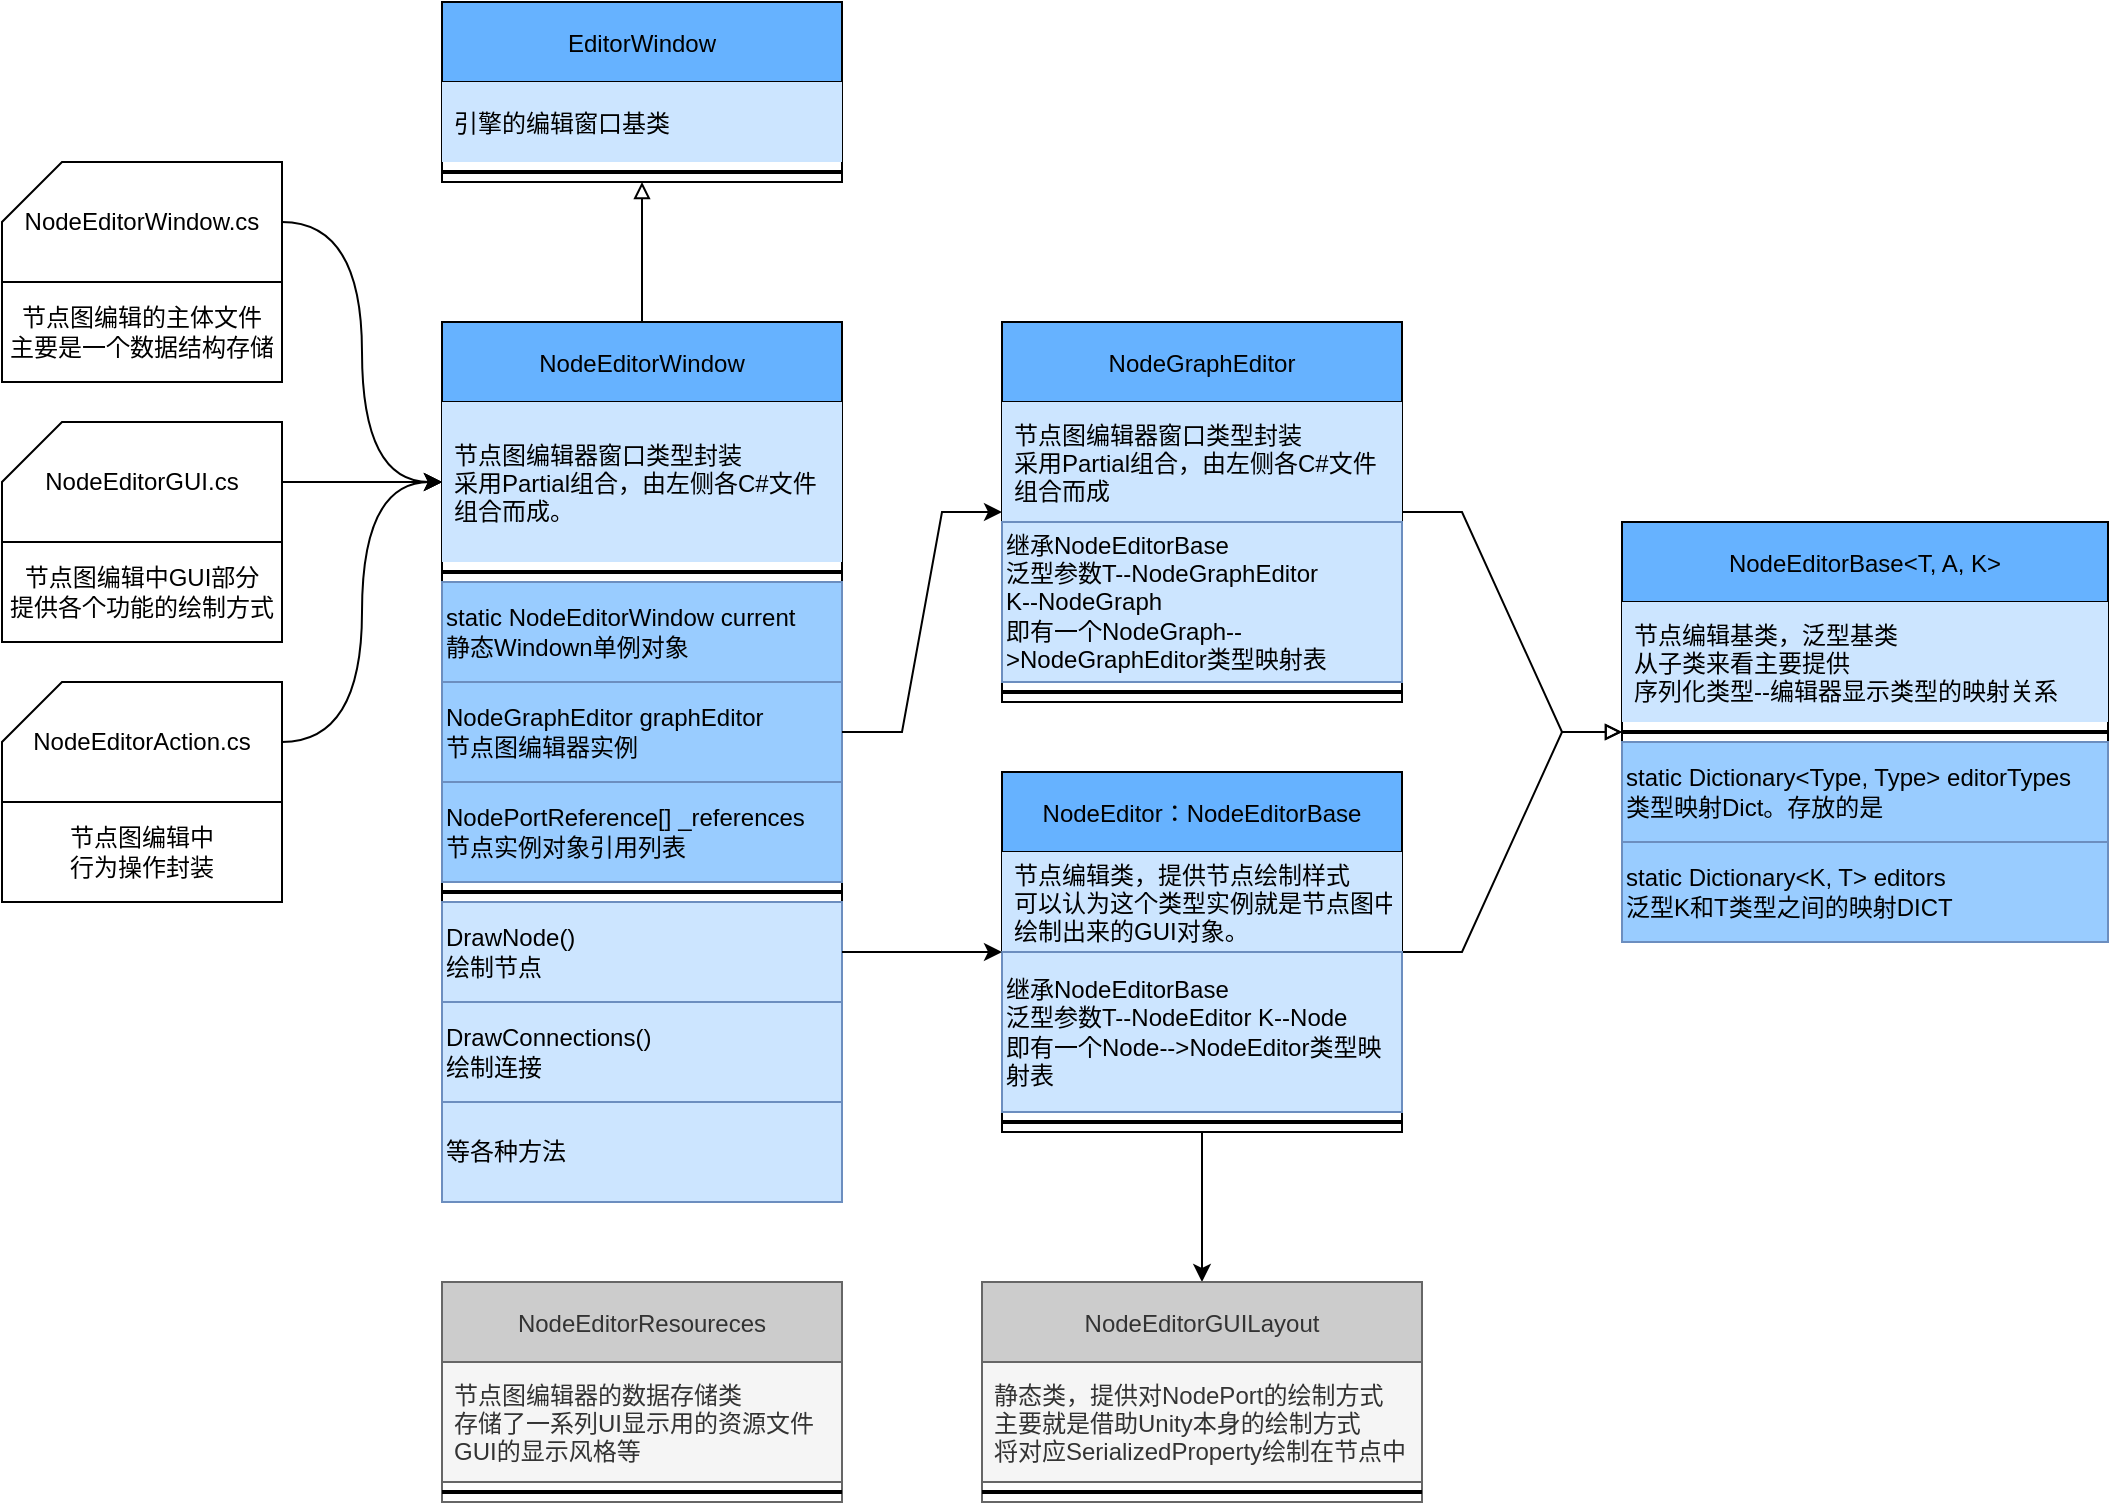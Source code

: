 <mxfile version="16.0.2" type="device"><diagram id="Glua4RfAFHI6mpq_D1HX" name="第 1 页"><mxGraphModel dx="1422" dy="865" grid="1" gridSize="10" guides="1" tooltips="1" connect="1" arrows="1" fold="1" page="1" pageScale="1" pageWidth="827" pageHeight="1169" math="0" shadow="0"><root><mxCell id="0"/><mxCell id="1" parent="0"/><mxCell id="twPv0UbH2hJVoIsq_OOd-16" style="edgeStyle=orthogonalEdgeStyle;rounded=0;orthogonalLoop=1;jettySize=auto;html=1;endArrow=block;endFill=0;" edge="1" parent="1" source="twPv0UbH2hJVoIsq_OOd-1" target="twPv0UbH2hJVoIsq_OOd-11"><mxGeometry relative="1" as="geometry"/></mxCell><mxCell id="twPv0UbH2hJVoIsq_OOd-1" value="NodeEditorWindow" style="swimlane;fontStyle=0;childLayout=stackLayout;horizontal=1;startSize=40;horizontalStack=0;resizeParent=1;resizeParentMax=0;resizeLast=0;collapsible=1;marginBottom=0;fillColor=#66B2FF;" vertex="1" parent="1"><mxGeometry x="280" y="360" width="200" height="440" as="geometry"/></mxCell><mxCell id="twPv0UbH2hJVoIsq_OOd-2" value="节点图编辑器窗口类型封装&#10;采用Partial组合，由左侧各C#文件&#10;组合而成。" style="text;strokeColor=none;fillColor=#CCE5FF;align=left;verticalAlign=middle;spacingLeft=4;spacingRight=4;overflow=hidden;points=[[0,0.5],[1,0.5]];portConstraint=eastwest;rotatable=0;" vertex="1" parent="twPv0UbH2hJVoIsq_OOd-1"><mxGeometry y="40" width="200" height="80" as="geometry"/></mxCell><mxCell id="twPv0UbH2hJVoIsq_OOd-6" value="" style="line;strokeWidth=2;html=1;" vertex="1" parent="twPv0UbH2hJVoIsq_OOd-1"><mxGeometry y="120" width="200" height="10" as="geometry"/></mxCell><mxCell id="twPv0UbH2hJVoIsq_OOd-46" value="&lt;div&gt;&lt;span&gt;static NodeEditorWindow current&lt;br&gt;静态Windown单例对象&lt;/span&gt;&lt;/div&gt;" style="rounded=0;whiteSpace=wrap;html=1;fillColor=#99CCFF;align=left;strokeColor=#6c8ebf;" vertex="1" parent="twPv0UbH2hJVoIsq_OOd-1"><mxGeometry y="130" width="200" height="50" as="geometry"/></mxCell><mxCell id="twPv0UbH2hJVoIsq_OOd-47" value="&lt;span style=&quot;&quot;&gt;NodeGraphEditor graphEditor&lt;/span&gt;&lt;br style=&quot;padding: 0px; margin: 0px;&quot;&gt;&lt;span style=&quot;&quot;&gt;节点图编辑器实例&lt;/span&gt;" style="rounded=0;whiteSpace=wrap;html=1;fillColor=#99CCFF;align=left;strokeColor=#6c8ebf;" vertex="1" parent="twPv0UbH2hJVoIsq_OOd-1"><mxGeometry y="180" width="200" height="50" as="geometry"/></mxCell><mxCell id="twPv0UbH2hJVoIsq_OOd-48" value="NodePortReference[] _references&lt;br style=&quot;padding: 0px ; margin: 0px&quot;&gt;&lt;span&gt;节点实例对象引用列表&lt;/span&gt;" style="rounded=0;whiteSpace=wrap;html=1;fillColor=#99CCFF;align=left;strokeColor=#6c8ebf;" vertex="1" parent="twPv0UbH2hJVoIsq_OOd-1"><mxGeometry y="230" width="200" height="50" as="geometry"/></mxCell><mxCell id="twPv0UbH2hJVoIsq_OOd-53" value="" style="line;strokeWidth=2;html=1;" vertex="1" parent="twPv0UbH2hJVoIsq_OOd-1"><mxGeometry y="280" width="200" height="10" as="geometry"/></mxCell><mxCell id="twPv0UbH2hJVoIsq_OOd-54" value="DrawNode()&lt;br&gt;绘制节点" style="rounded=0;whiteSpace=wrap;html=1;fillColor=#CCE5FF;align=left;strokeColor=#6c8ebf;" vertex="1" parent="twPv0UbH2hJVoIsq_OOd-1"><mxGeometry y="290" width="200" height="50" as="geometry"/></mxCell><mxCell id="twPv0UbH2hJVoIsq_OOd-58" value="DrawConnections()&lt;br&gt;绘制连接" style="rounded=0;whiteSpace=wrap;html=1;fillColor=#CCE5FF;align=left;strokeColor=#6c8ebf;" vertex="1" parent="twPv0UbH2hJVoIsq_OOd-1"><mxGeometry y="340" width="200" height="50" as="geometry"/></mxCell><mxCell id="twPv0UbH2hJVoIsq_OOd-59" value="等各种方法" style="rounded=0;whiteSpace=wrap;html=1;fillColor=#CCE5FF;align=left;strokeColor=#6c8ebf;" vertex="1" parent="twPv0UbH2hJVoIsq_OOd-1"><mxGeometry y="390" width="200" height="50" as="geometry"/></mxCell><mxCell id="twPv0UbH2hJVoIsq_OOd-10" value="" style="group" vertex="1" connectable="0" parent="1"><mxGeometry x="60" y="280" width="140" height="110" as="geometry"/></mxCell><mxCell id="twPv0UbH2hJVoIsq_OOd-7" value="NodeEditorWindow.cs" style="shape=card;whiteSpace=wrap;html=1;" vertex="1" parent="twPv0UbH2hJVoIsq_OOd-10"><mxGeometry width="140" height="60" as="geometry"/></mxCell><mxCell id="twPv0UbH2hJVoIsq_OOd-9" value="节点图编辑的主体文件&lt;br&gt;主要是一个数据结构存储" style="rounded=0;whiteSpace=wrap;html=1;" vertex="1" parent="twPv0UbH2hJVoIsq_OOd-10"><mxGeometry y="60" width="140" height="50" as="geometry"/></mxCell><mxCell id="twPv0UbH2hJVoIsq_OOd-11" value="EditorWindow" style="swimlane;fontStyle=0;childLayout=stackLayout;horizontal=1;startSize=40;horizontalStack=0;resizeParent=1;resizeParentMax=0;resizeLast=0;collapsible=1;marginBottom=0;fillColor=#66B2FF;" vertex="1" parent="1"><mxGeometry x="280" y="200" width="200" height="90" as="geometry"/></mxCell><mxCell id="twPv0UbH2hJVoIsq_OOd-12" value="引擎的编辑窗口基类" style="text;strokeColor=none;fillColor=#CCE5FF;align=left;verticalAlign=middle;spacingLeft=4;spacingRight=4;overflow=hidden;points=[[0,0.5],[1,0.5]];portConstraint=eastwest;rotatable=0;" vertex="1" parent="twPv0UbH2hJVoIsq_OOd-11"><mxGeometry y="40" width="200" height="40" as="geometry"/></mxCell><mxCell id="twPv0UbH2hJVoIsq_OOd-13" value="" style="line;strokeWidth=2;html=1;" vertex="1" parent="twPv0UbH2hJVoIsq_OOd-11"><mxGeometry y="80" width="200" height="10" as="geometry"/></mxCell><mxCell id="twPv0UbH2hJVoIsq_OOd-20" value="" style="group" vertex="1" connectable="0" parent="1"><mxGeometry x="60" y="410" width="140" height="110" as="geometry"/></mxCell><mxCell id="twPv0UbH2hJVoIsq_OOd-21" value="NodeEditorGUI.cs" style="shape=card;whiteSpace=wrap;html=1;" vertex="1" parent="twPv0UbH2hJVoIsq_OOd-20"><mxGeometry width="140" height="60" as="geometry"/></mxCell><mxCell id="twPv0UbH2hJVoIsq_OOd-22" value="节点图编辑中GUI部分&lt;br&gt;提供各个功能的绘制方式" style="rounded=0;whiteSpace=wrap;html=1;" vertex="1" parent="twPv0UbH2hJVoIsq_OOd-20"><mxGeometry y="60" width="140" height="50" as="geometry"/></mxCell><mxCell id="twPv0UbH2hJVoIsq_OOd-65" style="edgeStyle=entityRelationEdgeStyle;rounded=0;orthogonalLoop=1;jettySize=auto;html=1;endArrow=block;endFill=0;" edge="1" parent="1" source="twPv0UbH2hJVoIsq_OOd-26" target="twPv0UbH2hJVoIsq_OOd-60"><mxGeometry relative="1" as="geometry"/></mxCell><mxCell id="twPv0UbH2hJVoIsq_OOd-72" style="edgeStyle=orthogonalEdgeStyle;rounded=0;orthogonalLoop=1;jettySize=auto;html=1;entryX=0.5;entryY=0;entryDx=0;entryDy=0;endArrow=classic;endFill=1;" edge="1" parent="1" source="twPv0UbH2hJVoIsq_OOd-26" target="twPv0UbH2hJVoIsq_OOd-68"><mxGeometry relative="1" as="geometry"/></mxCell><mxCell id="twPv0UbH2hJVoIsq_OOd-26" value="NodeEditor：NodeEditorBase" style="swimlane;fontStyle=0;childLayout=stackLayout;horizontal=1;startSize=40;horizontalStack=0;resizeParent=1;resizeParentMax=0;resizeLast=0;collapsible=1;marginBottom=0;fillColor=#66B2FF;" vertex="1" parent="1"><mxGeometry x="560" y="585" width="200" height="180" as="geometry"/></mxCell><mxCell id="twPv0UbH2hJVoIsq_OOd-27" value="节点编辑类，提供节点绘制样式&#10;可以认为这个类型实例就是节点图中&#10;绘制出来的GUI对象。" style="text;strokeColor=none;fillColor=#CCE5FF;align=left;verticalAlign=middle;spacingLeft=4;spacingRight=4;overflow=hidden;points=[[0,0.5],[1,0.5]];portConstraint=eastwest;rotatable=0;" vertex="1" parent="twPv0UbH2hJVoIsq_OOd-26"><mxGeometry y="40" width="200" height="50" as="geometry"/></mxCell><mxCell id="twPv0UbH2hJVoIsq_OOd-67" value="&lt;span&gt;继承NodeEditorBase&lt;/span&gt;&lt;br style=&quot;padding: 0px ; margin: 0px&quot;&gt;&lt;span&gt;泛型参数T--NodeEditor K--Node&lt;br&gt;即有一个Node--&amp;gt;NodeEditor类型映射表&lt;br&gt;&lt;/span&gt;" style="rounded=0;whiteSpace=wrap;html=1;fillColor=#CCE5FF;align=left;strokeColor=#6c8ebf;" vertex="1" parent="twPv0UbH2hJVoIsq_OOd-26"><mxGeometry y="90" width="200" height="80" as="geometry"/></mxCell><mxCell id="twPv0UbH2hJVoIsq_OOd-28" value="" style="line;strokeWidth=2;html=1;" vertex="1" parent="twPv0UbH2hJVoIsq_OOd-26"><mxGeometry y="170" width="200" height="10" as="geometry"/></mxCell><mxCell id="twPv0UbH2hJVoIsq_OOd-74" style="edgeStyle=entityRelationEdgeStyle;rounded=0;orthogonalLoop=1;jettySize=auto;html=1;endArrow=block;endFill=0;" edge="1" parent="1" source="twPv0UbH2hJVoIsq_OOd-31" target="twPv0UbH2hJVoIsq_OOd-60"><mxGeometry relative="1" as="geometry"/></mxCell><mxCell id="twPv0UbH2hJVoIsq_OOd-31" value="NodeGraphEditor" style="swimlane;fontStyle=0;childLayout=stackLayout;horizontal=1;startSize=40;horizontalStack=0;resizeParent=1;resizeParentMax=0;resizeLast=0;collapsible=1;marginBottom=0;fillColor=#66B2FF;" vertex="1" parent="1"><mxGeometry x="560" y="360" width="200" height="190" as="geometry"/></mxCell><mxCell id="twPv0UbH2hJVoIsq_OOd-75" value="节点图编辑器窗口类型封装&#10;采用Partial组合，由左侧各C#文件&#10;组合而成" style="text;strokeColor=none;fillColor=#CCE5FF;align=left;verticalAlign=middle;spacingLeft=4;spacingRight=4;overflow=hidden;points=[[0,0.5],[1,0.5]];portConstraint=eastwest;rotatable=0;" vertex="1" parent="twPv0UbH2hJVoIsq_OOd-31"><mxGeometry y="40" width="200" height="60" as="geometry"/></mxCell><mxCell id="twPv0UbH2hJVoIsq_OOd-76" value="&lt;span&gt;继承NodeEditorBase&lt;/span&gt;&lt;br style=&quot;padding: 0px ; margin: 0px&quot;&gt;&lt;span&gt;泛型参数T--NodeGraphEditor&lt;br&gt;K--NodeGraph&lt;br&gt;即有一个NodeGraph--&amp;gt;&lt;/span&gt;NodeGraphEditor&lt;span&gt;类型映射表&lt;br&gt;&lt;/span&gt;" style="rounded=0;whiteSpace=wrap;html=1;fillColor=#CCE5FF;align=left;strokeColor=#6c8ebf;" vertex="1" parent="twPv0UbH2hJVoIsq_OOd-31"><mxGeometry y="100" width="200" height="80" as="geometry"/></mxCell><mxCell id="twPv0UbH2hJVoIsq_OOd-33" value="" style="line;strokeWidth=2;html=1;" vertex="1" parent="twPv0UbH2hJVoIsq_OOd-31"><mxGeometry y="180" width="200" height="10" as="geometry"/></mxCell><mxCell id="twPv0UbH2hJVoIsq_OOd-36" value="NodeEditorResoureces" style="swimlane;fontStyle=0;childLayout=stackLayout;horizontal=1;startSize=40;horizontalStack=0;resizeParent=1;resizeParentMax=0;resizeLast=0;collapsible=1;marginBottom=0;fillColor=#CCCCCC;strokeColor=#666666;fontColor=#333333;" vertex="1" parent="1"><mxGeometry x="280" y="840" width="200" height="110" as="geometry"/></mxCell><mxCell id="twPv0UbH2hJVoIsq_OOd-37" value="节点图编辑器的数据存储类&#10;存储了一系列UI显示用的资源文件&#10;GUI的显示风格等" style="text;strokeColor=#666666;fillColor=#f5f5f5;align=left;verticalAlign=middle;spacingLeft=4;spacingRight=4;overflow=hidden;points=[[0,0.5],[1,0.5]];portConstraint=eastwest;rotatable=0;fontColor=#333333;" vertex="1" parent="twPv0UbH2hJVoIsq_OOd-36"><mxGeometry y="40" width="200" height="60" as="geometry"/></mxCell><mxCell id="twPv0UbH2hJVoIsq_OOd-38" value="" style="line;strokeWidth=2;html=1;" vertex="1" parent="twPv0UbH2hJVoIsq_OOd-36"><mxGeometry y="100" width="200" height="10" as="geometry"/></mxCell><mxCell id="twPv0UbH2hJVoIsq_OOd-42" value="" style="group" vertex="1" connectable="0" parent="1"><mxGeometry x="60" y="540" width="140" height="110" as="geometry"/></mxCell><mxCell id="twPv0UbH2hJVoIsq_OOd-43" value="NodeEditorAction.cs" style="shape=card;whiteSpace=wrap;html=1;" vertex="1" parent="twPv0UbH2hJVoIsq_OOd-42"><mxGeometry width="140" height="60" as="geometry"/></mxCell><mxCell id="twPv0UbH2hJVoIsq_OOd-44" value="节点图编辑中&lt;br&gt;行为操作封装" style="rounded=0;whiteSpace=wrap;html=1;" vertex="1" parent="twPv0UbH2hJVoIsq_OOd-42"><mxGeometry y="60" width="140" height="50" as="geometry"/></mxCell><mxCell id="twPv0UbH2hJVoIsq_OOd-50" style="edgeStyle=orthogonalEdgeStyle;curved=1;rounded=0;orthogonalLoop=1;jettySize=auto;html=1;" edge="1" parent="1" source="twPv0UbH2hJVoIsq_OOd-21" target="twPv0UbH2hJVoIsq_OOd-2"><mxGeometry relative="1" as="geometry"/></mxCell><mxCell id="twPv0UbH2hJVoIsq_OOd-51" style="edgeStyle=orthogonalEdgeStyle;curved=1;rounded=0;orthogonalLoop=1;jettySize=auto;html=1;" edge="1" parent="1" source="twPv0UbH2hJVoIsq_OOd-7" target="twPv0UbH2hJVoIsq_OOd-2"><mxGeometry relative="1" as="geometry"><Array as="points"><mxPoint x="240" y="310"/><mxPoint x="240" y="440"/></Array></mxGeometry></mxCell><mxCell id="twPv0UbH2hJVoIsq_OOd-52" style="edgeStyle=orthogonalEdgeStyle;rounded=0;orthogonalLoop=1;jettySize=auto;html=1;curved=1;" edge="1" parent="1" source="twPv0UbH2hJVoIsq_OOd-43" target="twPv0UbH2hJVoIsq_OOd-2"><mxGeometry relative="1" as="geometry"><Array as="points"><mxPoint x="240" y="570"/><mxPoint x="240" y="440"/></Array></mxGeometry></mxCell><mxCell id="twPv0UbH2hJVoIsq_OOd-56" style="edgeStyle=entityRelationEdgeStyle;rounded=0;orthogonalLoop=1;jettySize=auto;html=1;" edge="1" parent="1" source="twPv0UbH2hJVoIsq_OOd-54" target="twPv0UbH2hJVoIsq_OOd-26"><mxGeometry relative="1" as="geometry"/></mxCell><mxCell id="twPv0UbH2hJVoIsq_OOd-57" style="edgeStyle=entityRelationEdgeStyle;rounded=0;orthogonalLoop=1;jettySize=auto;html=1;" edge="1" parent="1" source="twPv0UbH2hJVoIsq_OOd-47" target="twPv0UbH2hJVoIsq_OOd-31"><mxGeometry relative="1" as="geometry"/></mxCell><mxCell id="twPv0UbH2hJVoIsq_OOd-60" value="NodeEditorBase&lt;T, A, K&gt;" style="swimlane;fontStyle=0;childLayout=stackLayout;horizontal=1;startSize=40;horizontalStack=0;resizeParent=1;resizeParentMax=0;resizeLast=0;collapsible=1;marginBottom=0;fillColor=#66B2FF;" vertex="1" parent="1"><mxGeometry x="870" y="460" width="243" height="210" as="geometry"/></mxCell><mxCell id="twPv0UbH2hJVoIsq_OOd-61" value="节点编辑基类，泛型基类&#10;从子类来看主要提供&#10;序列化类型--编辑器显示类型的映射关系" style="text;strokeColor=none;fillColor=#CCE5FF;align=left;verticalAlign=middle;spacingLeft=4;spacingRight=4;overflow=hidden;points=[[0,0.5],[1,0.5]];portConstraint=eastwest;rotatable=0;" vertex="1" parent="twPv0UbH2hJVoIsq_OOd-60"><mxGeometry y="40" width="243" height="60" as="geometry"/></mxCell><mxCell id="twPv0UbH2hJVoIsq_OOd-62" value="" style="line;strokeWidth=2;html=1;" vertex="1" parent="twPv0UbH2hJVoIsq_OOd-60"><mxGeometry y="100" width="243" height="10" as="geometry"/></mxCell><mxCell id="twPv0UbH2hJVoIsq_OOd-63" value="static Dictionary&amp;lt;Type, Type&amp;gt; editorTypes&lt;br&gt;类型映射Dict。存放的是" style="rounded=0;whiteSpace=wrap;html=1;fillColor=#99CCFF;align=left;strokeColor=#6c8ebf;" vertex="1" parent="twPv0UbH2hJVoIsq_OOd-60"><mxGeometry y="110" width="243" height="50" as="geometry"/></mxCell><mxCell id="twPv0UbH2hJVoIsq_OOd-64" value="static Dictionary&amp;lt;K, T&amp;gt; editors&lt;br&gt;泛型K和T类型之间的映射DICT" style="rounded=0;whiteSpace=wrap;html=1;fillColor=#99CCFF;align=left;strokeColor=#6c8ebf;" vertex="1" parent="twPv0UbH2hJVoIsq_OOd-60"><mxGeometry y="160" width="243" height="50" as="geometry"/></mxCell><mxCell id="twPv0UbH2hJVoIsq_OOd-68" value="NodeEditorGUILayout" style="swimlane;fontStyle=0;childLayout=stackLayout;horizontal=1;startSize=40;horizontalStack=0;resizeParent=1;resizeParentMax=0;resizeLast=0;collapsible=1;marginBottom=0;fillColor=#CCCCCC;strokeColor=#666666;fontColor=#333333;" vertex="1" parent="1"><mxGeometry x="550" y="840" width="220" height="110" as="geometry"/></mxCell><mxCell id="twPv0UbH2hJVoIsq_OOd-69" value="静态类，提供对NodePort的绘制方式&#10;主要就是借助Unity本身的绘制方式&#10;将对应SerializedProperty绘制在节点中" style="text;strokeColor=#666666;fillColor=#f5f5f5;align=left;verticalAlign=middle;spacingLeft=4;spacingRight=4;overflow=hidden;points=[[0,0.5],[1,0.5]];portConstraint=eastwest;rotatable=0;fontColor=#333333;" vertex="1" parent="twPv0UbH2hJVoIsq_OOd-68"><mxGeometry y="40" width="220" height="60" as="geometry"/></mxCell><mxCell id="twPv0UbH2hJVoIsq_OOd-70" value="" style="line;strokeWidth=2;html=1;" vertex="1" parent="twPv0UbH2hJVoIsq_OOd-68"><mxGeometry y="100" width="220" height="10" as="geometry"/></mxCell></root></mxGraphModel></diagram></mxfile>